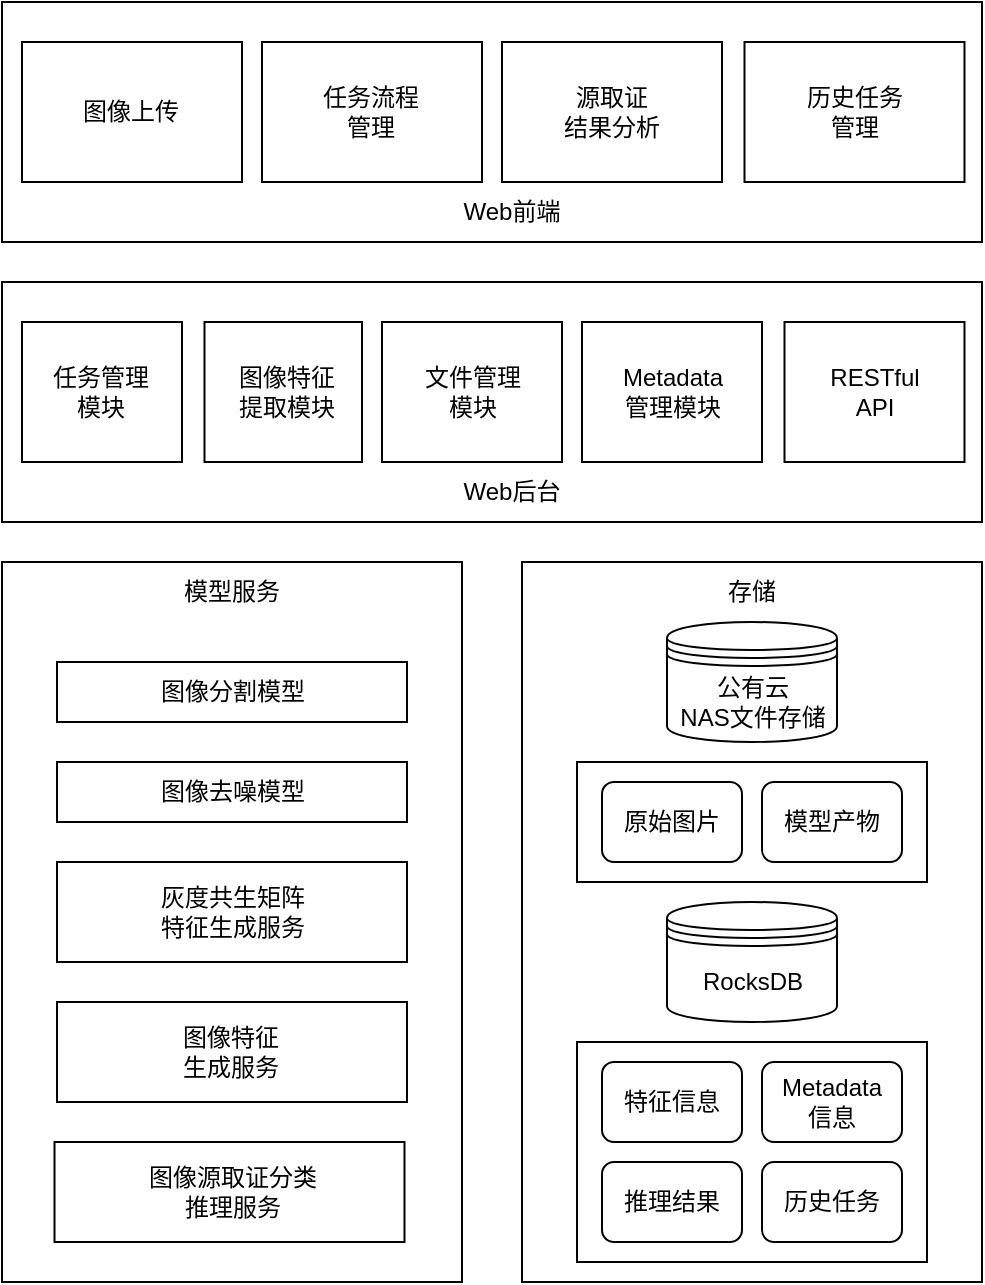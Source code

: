 <mxfile version="20.5.2" type="github">
  <diagram id="JsTCVBs2s0rYQZCpeuup" name="Page-1">
    <mxGraphModel dx="542" dy="474" grid="1" gridSize="10" guides="1" tooltips="1" connect="1" arrows="1" fold="1" page="1" pageScale="1" pageWidth="850" pageHeight="1100" math="0" shadow="0">
      <root>
        <mxCell id="0" />
        <mxCell id="1" parent="0" />
        <mxCell id="VcMnWwyvt8n1EcB4j0yQ-1" value="" style="rounded=0;whiteSpace=wrap;html=1;" vertex="1" parent="1">
          <mxGeometry x="140" y="60" width="490" height="120" as="geometry" />
        </mxCell>
        <mxCell id="VcMnWwyvt8n1EcB4j0yQ-2" value="" style="rounded=0;whiteSpace=wrap;html=1;" vertex="1" parent="1">
          <mxGeometry x="140" y="340" width="230" height="360" as="geometry" />
        </mxCell>
        <mxCell id="VcMnWwyvt8n1EcB4j0yQ-5" value="" style="rounded=0;whiteSpace=wrap;html=1;" vertex="1" parent="1">
          <mxGeometry x="400" y="340" width="230" height="360" as="geometry" />
        </mxCell>
        <mxCell id="VcMnWwyvt8n1EcB4j0yQ-9" value="存储" style="text;html=1;strokeColor=none;fillColor=none;align=center;verticalAlign=middle;whiteSpace=wrap;rounded=0;" vertex="1" parent="1">
          <mxGeometry x="485" y="340" width="60" height="30" as="geometry" />
        </mxCell>
        <mxCell id="VcMnWwyvt8n1EcB4j0yQ-10" value="" style="rounded=0;whiteSpace=wrap;html=1;" vertex="1" parent="1">
          <mxGeometry x="140" y="200" width="490" height="120" as="geometry" />
        </mxCell>
        <mxCell id="VcMnWwyvt8n1EcB4j0yQ-8" value="Web后台" style="text;html=1;strokeColor=none;fillColor=none;align=center;verticalAlign=middle;whiteSpace=wrap;rounded=0;" vertex="1" parent="1">
          <mxGeometry x="365" y="290" width="60" height="30" as="geometry" />
        </mxCell>
        <mxCell id="VcMnWwyvt8n1EcB4j0yQ-11" value="Web前端" style="text;html=1;strokeColor=none;fillColor=none;align=center;verticalAlign=middle;whiteSpace=wrap;rounded=0;" vertex="1" parent="1">
          <mxGeometry x="365" y="150" width="60" height="30" as="geometry" />
        </mxCell>
        <mxCell id="VcMnWwyvt8n1EcB4j0yQ-12" value="RocksDB" style="shape=datastore;whiteSpace=wrap;html=1;" vertex="1" parent="1">
          <mxGeometry x="472.5" y="510" width="85" height="60" as="geometry" />
        </mxCell>
        <mxCell id="VcMnWwyvt8n1EcB4j0yQ-13" value="模型服务" style="text;html=1;strokeColor=none;fillColor=none;align=center;verticalAlign=middle;whiteSpace=wrap;rounded=0;" vertex="1" parent="1">
          <mxGeometry x="225" y="340" width="60" height="30" as="geometry" />
        </mxCell>
        <mxCell id="VcMnWwyvt8n1EcB4j0yQ-14" value="公有云&lt;br&gt;NAS文件存储" style="shape=datastore;whiteSpace=wrap;html=1;" vertex="1" parent="1">
          <mxGeometry x="472.5" y="370" width="85" height="60" as="geometry" />
        </mxCell>
        <mxCell id="VcMnWwyvt8n1EcB4j0yQ-15" value="" style="verticalLabelPosition=bottom;verticalAlign=top;html=1;shape=mxgraph.basic.rect;fillColor2=none;strokeWidth=1;size=20;indent=5;" vertex="1" parent="1">
          <mxGeometry x="427.5" y="440" width="175" height="60" as="geometry" />
        </mxCell>
        <mxCell id="VcMnWwyvt8n1EcB4j0yQ-16" value="" style="verticalLabelPosition=bottom;verticalAlign=top;html=1;shape=mxgraph.basic.rect;fillColor2=none;strokeWidth=1;size=20;indent=5;" vertex="1" parent="1">
          <mxGeometry x="427.5" y="580" width="175" height="110" as="geometry" />
        </mxCell>
        <mxCell id="VcMnWwyvt8n1EcB4j0yQ-17" value="原始图片" style="rounded=1;whiteSpace=wrap;html=1;" vertex="1" parent="1">
          <mxGeometry x="440" y="450" width="70" height="40" as="geometry" />
        </mxCell>
        <mxCell id="VcMnWwyvt8n1EcB4j0yQ-18" value="模型产物" style="rounded=1;whiteSpace=wrap;html=1;" vertex="1" parent="1">
          <mxGeometry x="520" y="450" width="70" height="40" as="geometry" />
        </mxCell>
        <mxCell id="VcMnWwyvt8n1EcB4j0yQ-19" value="特征信息" style="rounded=1;whiteSpace=wrap;html=1;" vertex="1" parent="1">
          <mxGeometry x="440" y="590" width="70" height="40" as="geometry" />
        </mxCell>
        <mxCell id="VcMnWwyvt8n1EcB4j0yQ-20" value="Metadata&lt;br&gt;信息" style="rounded=1;whiteSpace=wrap;html=1;" vertex="1" parent="1">
          <mxGeometry x="520" y="590" width="70" height="40" as="geometry" />
        </mxCell>
        <mxCell id="VcMnWwyvt8n1EcB4j0yQ-21" value="推理结果" style="rounded=1;whiteSpace=wrap;html=1;" vertex="1" parent="1">
          <mxGeometry x="440" y="640" width="70" height="40" as="geometry" />
        </mxCell>
        <mxCell id="VcMnWwyvt8n1EcB4j0yQ-22" value="历史任务" style="rounded=1;whiteSpace=wrap;html=1;" vertex="1" parent="1">
          <mxGeometry x="520" y="640" width="70" height="40" as="geometry" />
        </mxCell>
        <mxCell id="VcMnWwyvt8n1EcB4j0yQ-23" value="" style="verticalLabelPosition=bottom;verticalAlign=top;html=1;shape=mxgraph.basic.rect;fillColor2=none;strokeWidth=1;size=20;indent=5;" vertex="1" parent="1">
          <mxGeometry x="167.5" y="390" width="175" height="30" as="geometry" />
        </mxCell>
        <mxCell id="VcMnWwyvt8n1EcB4j0yQ-26" value="图像分割模型" style="text;html=1;strokeColor=none;fillColor=none;align=center;verticalAlign=middle;whiteSpace=wrap;rounded=0;" vertex="1" parent="1">
          <mxGeometry x="207.5" y="390" width="95" height="30" as="geometry" />
        </mxCell>
        <mxCell id="VcMnWwyvt8n1EcB4j0yQ-28" value="" style="verticalLabelPosition=bottom;verticalAlign=top;html=1;shape=mxgraph.basic.rect;fillColor2=none;strokeWidth=1;size=20;indent=5;" vertex="1" parent="1">
          <mxGeometry x="167.5" y="440" width="175" height="30" as="geometry" />
        </mxCell>
        <mxCell id="VcMnWwyvt8n1EcB4j0yQ-29" value="图像去噪模型" style="text;html=1;strokeColor=none;fillColor=none;align=center;verticalAlign=middle;whiteSpace=wrap;rounded=0;" vertex="1" parent="1">
          <mxGeometry x="207.5" y="440" width="95" height="30" as="geometry" />
        </mxCell>
        <mxCell id="VcMnWwyvt8n1EcB4j0yQ-30" value="" style="verticalLabelPosition=bottom;verticalAlign=top;html=1;shape=mxgraph.basic.rect;fillColor2=none;strokeWidth=1;size=20;indent=5;" vertex="1" parent="1">
          <mxGeometry x="167.5" y="490" width="175" height="50" as="geometry" />
        </mxCell>
        <mxCell id="VcMnWwyvt8n1EcB4j0yQ-31" value="灰度共生矩阵&lt;br&gt;特征生成服务" style="text;html=1;strokeColor=none;fillColor=none;align=center;verticalAlign=middle;whiteSpace=wrap;rounded=0;" vertex="1" parent="1">
          <mxGeometry x="207.5" y="500" width="95" height="30" as="geometry" />
        </mxCell>
        <mxCell id="VcMnWwyvt8n1EcB4j0yQ-34" value="" style="verticalLabelPosition=bottom;verticalAlign=top;html=1;shape=mxgraph.basic.rect;fillColor2=none;strokeWidth=1;size=20;indent=5;" vertex="1" parent="1">
          <mxGeometry x="167.5" y="560" width="175" height="50" as="geometry" />
        </mxCell>
        <mxCell id="VcMnWwyvt8n1EcB4j0yQ-35" value="图像特征&lt;br&gt;生成服务" style="text;html=1;strokeColor=none;fillColor=none;align=center;verticalAlign=middle;whiteSpace=wrap;rounded=0;" vertex="1" parent="1">
          <mxGeometry x="207.5" y="570" width="92.5" height="30" as="geometry" />
        </mxCell>
        <mxCell id="VcMnWwyvt8n1EcB4j0yQ-36" value="" style="verticalLabelPosition=bottom;verticalAlign=top;html=1;shape=mxgraph.basic.rect;fillColor2=none;strokeWidth=1;size=20;indent=5;" vertex="1" parent="1">
          <mxGeometry x="166.25" y="630" width="175" height="50" as="geometry" />
        </mxCell>
        <mxCell id="VcMnWwyvt8n1EcB4j0yQ-37" value="图像源取证分类推理服务" style="text;html=1;strokeColor=none;fillColor=none;align=center;verticalAlign=middle;whiteSpace=wrap;rounded=0;" vertex="1" parent="1">
          <mxGeometry x="207.5" y="640" width="95" height="30" as="geometry" />
        </mxCell>
        <mxCell id="VcMnWwyvt8n1EcB4j0yQ-39" value="" style="verticalLabelPosition=bottom;verticalAlign=top;html=1;shape=mxgraph.basic.rect;fillColor2=none;strokeWidth=1;size=20;indent=5;" vertex="1" parent="1">
          <mxGeometry x="150" y="220" width="80" height="70" as="geometry" />
        </mxCell>
        <mxCell id="VcMnWwyvt8n1EcB4j0yQ-40" value="任务管理模块" style="text;html=1;strokeColor=none;fillColor=none;align=center;verticalAlign=middle;whiteSpace=wrap;rounded=0;" vertex="1" parent="1">
          <mxGeometry x="159.38" y="240" width="61.25" height="30" as="geometry" />
        </mxCell>
        <mxCell id="VcMnWwyvt8n1EcB4j0yQ-41" value="" style="verticalLabelPosition=bottom;verticalAlign=top;html=1;shape=mxgraph.basic.rect;fillColor2=none;strokeWidth=1;size=20;indent=5;" vertex="1" parent="1">
          <mxGeometry x="241.25" y="220" width="78.75" height="70" as="geometry" />
        </mxCell>
        <mxCell id="VcMnWwyvt8n1EcB4j0yQ-43" value="图像特征提取模块" style="text;html=1;strokeColor=none;fillColor=none;align=center;verticalAlign=middle;whiteSpace=wrap;rounded=0;" vertex="1" parent="1">
          <mxGeometry x="255" y="240" width="55" height="30" as="geometry" />
        </mxCell>
        <mxCell id="VcMnWwyvt8n1EcB4j0yQ-45" value="" style="verticalLabelPosition=bottom;verticalAlign=top;html=1;shape=mxgraph.basic.rect;fillColor2=none;strokeWidth=1;size=20;indent=5;" vertex="1" parent="1">
          <mxGeometry x="330" y="220" width="90" height="70" as="geometry" />
        </mxCell>
        <mxCell id="VcMnWwyvt8n1EcB4j0yQ-46" value="文件管理&lt;br&gt;模块" style="text;html=1;strokeColor=none;fillColor=none;align=center;verticalAlign=middle;whiteSpace=wrap;rounded=0;" vertex="1" parent="1">
          <mxGeometry x="343.75" y="240" width="62.5" height="30" as="geometry" />
        </mxCell>
        <mxCell id="VcMnWwyvt8n1EcB4j0yQ-47" value="" style="verticalLabelPosition=bottom;verticalAlign=top;html=1;shape=mxgraph.basic.rect;fillColor2=none;strokeWidth=1;size=20;indent=5;" vertex="1" parent="1">
          <mxGeometry x="430" y="220" width="90" height="70" as="geometry" />
        </mxCell>
        <mxCell id="VcMnWwyvt8n1EcB4j0yQ-48" value="Metadata管理模块" style="text;html=1;strokeColor=none;fillColor=none;align=center;verticalAlign=middle;whiteSpace=wrap;rounded=0;" vertex="1" parent="1">
          <mxGeometry x="443.75" y="240" width="62.5" height="30" as="geometry" />
        </mxCell>
        <mxCell id="VcMnWwyvt8n1EcB4j0yQ-50" value="" style="verticalLabelPosition=bottom;verticalAlign=top;html=1;shape=mxgraph.basic.rect;fillColor2=none;strokeWidth=1;size=20;indent=5;" vertex="1" parent="1">
          <mxGeometry x="531.25" y="220" width="90" height="70" as="geometry" />
        </mxCell>
        <mxCell id="VcMnWwyvt8n1EcB4j0yQ-51" value="RESTful API" style="text;html=1;strokeColor=none;fillColor=none;align=center;verticalAlign=middle;whiteSpace=wrap;rounded=0;" vertex="1" parent="1">
          <mxGeometry x="545" y="240" width="62.5" height="30" as="geometry" />
        </mxCell>
        <mxCell id="VcMnWwyvt8n1EcB4j0yQ-52" value="" style="verticalLabelPosition=bottom;verticalAlign=top;html=1;shape=mxgraph.basic.rect;fillColor2=none;strokeWidth=1;size=20;indent=5;" vertex="1" parent="1">
          <mxGeometry x="150" y="80" width="110" height="70" as="geometry" />
        </mxCell>
        <mxCell id="VcMnWwyvt8n1EcB4j0yQ-53" value="" style="verticalLabelPosition=bottom;verticalAlign=top;html=1;shape=mxgraph.basic.rect;fillColor2=none;strokeWidth=1;size=20;indent=5;" vertex="1" parent="1">
          <mxGeometry x="270" y="80" width="110" height="70" as="geometry" />
        </mxCell>
        <mxCell id="VcMnWwyvt8n1EcB4j0yQ-54" value="" style="verticalLabelPosition=bottom;verticalAlign=top;html=1;shape=mxgraph.basic.rect;fillColor2=none;strokeWidth=1;size=20;indent=5;" vertex="1" parent="1">
          <mxGeometry x="390" y="80" width="110" height="70" as="geometry" />
        </mxCell>
        <mxCell id="VcMnWwyvt8n1EcB4j0yQ-55" value="" style="verticalLabelPosition=bottom;verticalAlign=top;html=1;shape=mxgraph.basic.rect;fillColor2=none;strokeWidth=1;size=20;indent=5;" vertex="1" parent="1">
          <mxGeometry x="511.25" y="80" width="110" height="70" as="geometry" />
        </mxCell>
        <mxCell id="VcMnWwyvt8n1EcB4j0yQ-56" value="图像上传" style="text;html=1;strokeColor=none;fillColor=none;align=center;verticalAlign=middle;whiteSpace=wrap;rounded=0;" vertex="1" parent="1">
          <mxGeometry x="174.38" y="100" width="61.25" height="30" as="geometry" />
        </mxCell>
        <mxCell id="VcMnWwyvt8n1EcB4j0yQ-57" value="任务流程管理" style="text;html=1;strokeColor=none;fillColor=none;align=center;verticalAlign=middle;whiteSpace=wrap;rounded=0;" vertex="1" parent="1">
          <mxGeometry x="294.37" y="100" width="61.25" height="30" as="geometry" />
        </mxCell>
        <mxCell id="VcMnWwyvt8n1EcB4j0yQ-58" value="源取证&lt;br&gt;结果分析" style="text;html=1;strokeColor=none;fillColor=none;align=center;verticalAlign=middle;whiteSpace=wrap;rounded=0;" vertex="1" parent="1">
          <mxGeometry x="412.18" y="100" width="65.63" height="30" as="geometry" />
        </mxCell>
        <mxCell id="VcMnWwyvt8n1EcB4j0yQ-59" value="历史任务管理" style="text;html=1;strokeColor=none;fillColor=none;align=center;verticalAlign=middle;whiteSpace=wrap;rounded=0;" vertex="1" parent="1">
          <mxGeometry x="535.62" y="100" width="61.25" height="30" as="geometry" />
        </mxCell>
      </root>
    </mxGraphModel>
  </diagram>
</mxfile>
